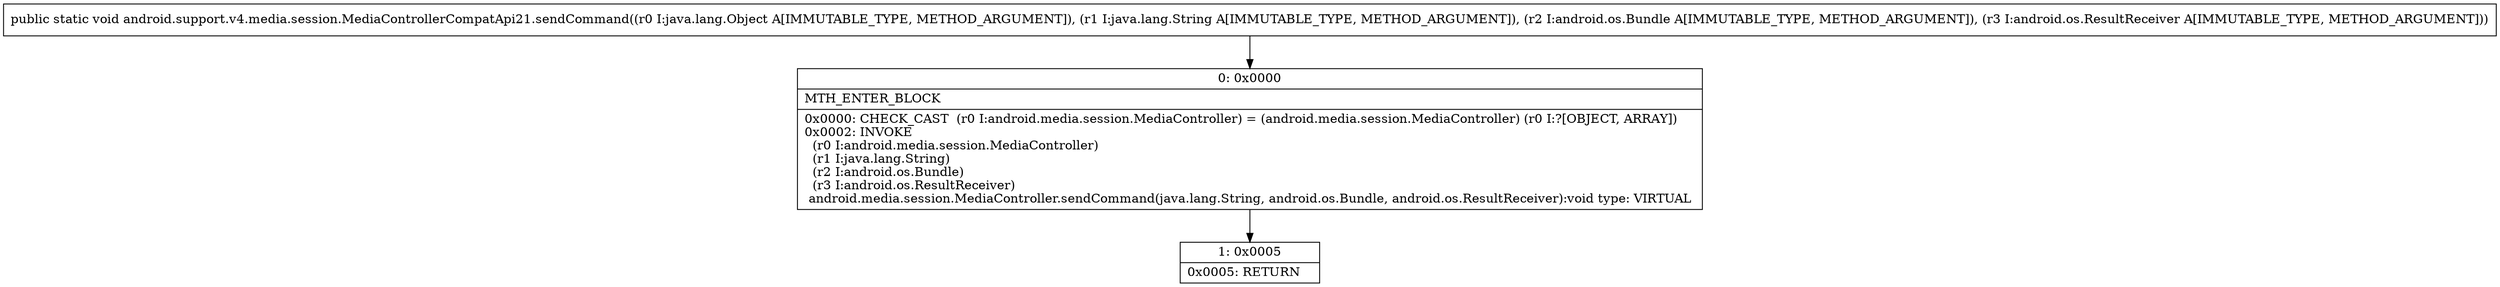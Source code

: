 digraph "CFG forandroid.support.v4.media.session.MediaControllerCompatApi21.sendCommand(Ljava\/lang\/Object;Ljava\/lang\/String;Landroid\/os\/Bundle;Landroid\/os\/ResultReceiver;)V" {
Node_0 [shape=record,label="{0\:\ 0x0000|MTH_ENTER_BLOCK\l|0x0000: CHECK_CAST  (r0 I:android.media.session.MediaController) = (android.media.session.MediaController) (r0 I:?[OBJECT, ARRAY]) \l0x0002: INVOKE  \l  (r0 I:android.media.session.MediaController)\l  (r1 I:java.lang.String)\l  (r2 I:android.os.Bundle)\l  (r3 I:android.os.ResultReceiver)\l android.media.session.MediaController.sendCommand(java.lang.String, android.os.Bundle, android.os.ResultReceiver):void type: VIRTUAL \l}"];
Node_1 [shape=record,label="{1\:\ 0x0005|0x0005: RETURN   \l}"];
MethodNode[shape=record,label="{public static void android.support.v4.media.session.MediaControllerCompatApi21.sendCommand((r0 I:java.lang.Object A[IMMUTABLE_TYPE, METHOD_ARGUMENT]), (r1 I:java.lang.String A[IMMUTABLE_TYPE, METHOD_ARGUMENT]), (r2 I:android.os.Bundle A[IMMUTABLE_TYPE, METHOD_ARGUMENT]), (r3 I:android.os.ResultReceiver A[IMMUTABLE_TYPE, METHOD_ARGUMENT])) }"];
MethodNode -> Node_0;
Node_0 -> Node_1;
}

